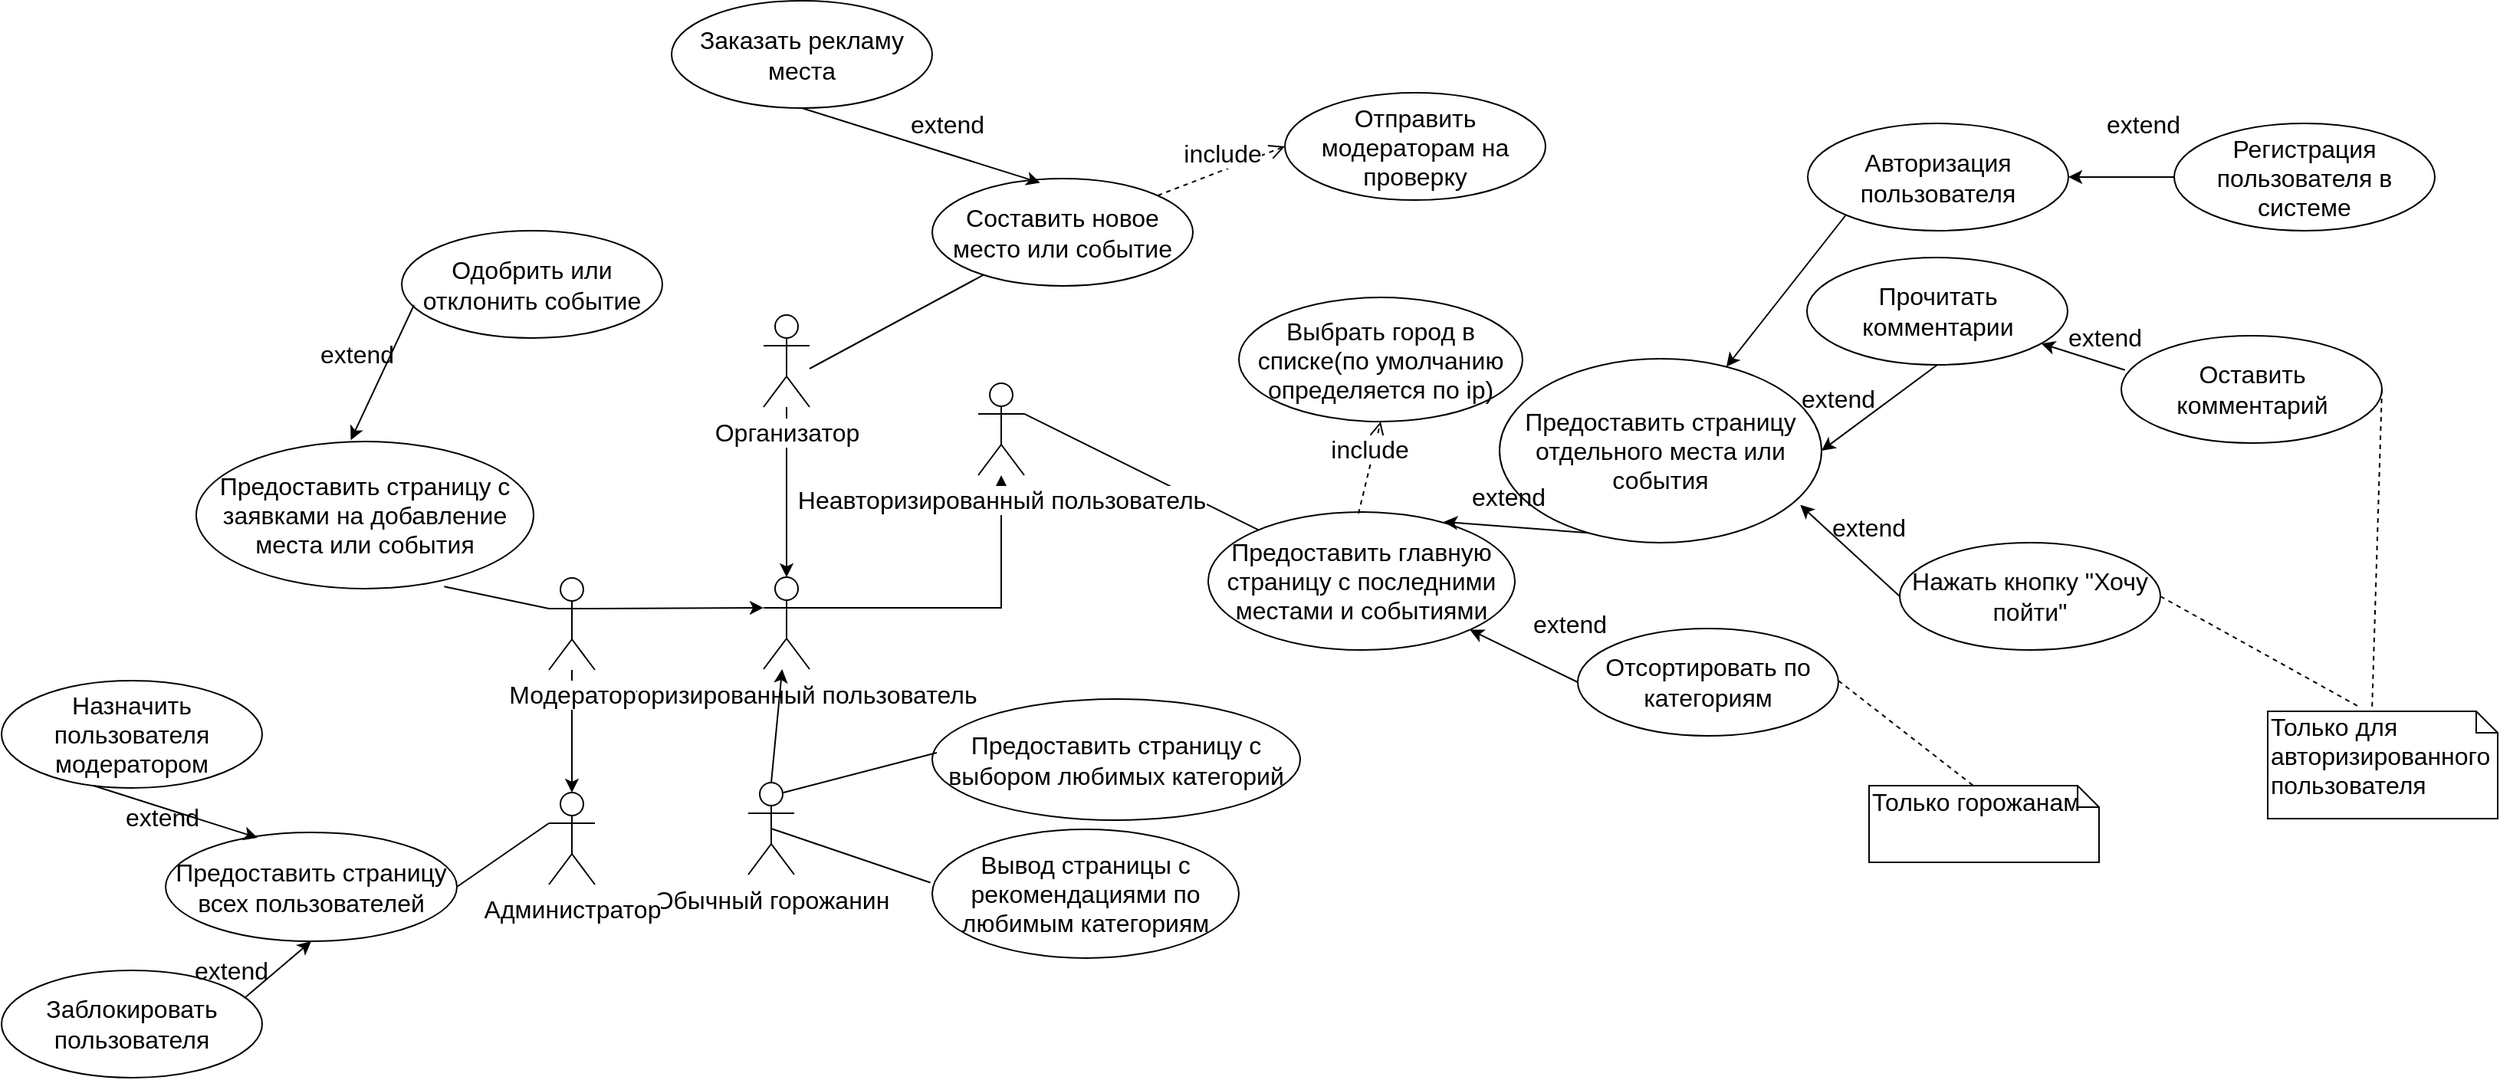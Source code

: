 <mxfile version="12.2.9" type="github" pages="1">
  <diagram id="u1nDRi898SEgDuD9-lZf" name="Page-1">
    <mxGraphModel dx="2640" dy="918" grid="1" gridSize="10" guides="1" tooltips="1" connect="1" arrows="1" fold="1" page="1" pageScale="1" pageWidth="827" pageHeight="1169" math="0" shadow="0">
      <root>
        <mxCell id="0"/>
        <mxCell id="1" parent="0"/>
        <mxCell id="8umzi9sZa_IY-OGStx1o-46" style="edgeStyle=orthogonalEdgeStyle;rounded=0;orthogonalLoop=1;jettySize=auto;html=1;exitX=1;exitY=0.333;exitDx=0;exitDy=0;exitPerimeter=0;fontSize=16;" edge="1" parent="1" source="AobaGqpmd5NbLkJ6BFAJ-1" target="AobaGqpmd5NbLkJ6BFAJ-34">
          <mxGeometry relative="1" as="geometry">
            <Array as="points">
              <mxPoint x="-300" y="442"/>
              <mxPoint x="-175" y="442"/>
            </Array>
          </mxGeometry>
        </mxCell>
        <mxCell id="AobaGqpmd5NbLkJ6BFAJ-1" value="Авторизированный пользователь" style="shape=umlActor;verticalLabelPosition=bottom;labelBackgroundColor=#ffffff;verticalAlign=top;html=1;outlineConnect=0;fontSize=16;" parent="1" vertex="1">
          <mxGeometry x="-330" y="422.5" width="30" height="60" as="geometry"/>
        </mxCell>
        <mxCell id="AobaGqpmd5NbLkJ6BFAJ-4" value="Авторизация пользователя" style="ellipse;whiteSpace=wrap;html=1;fillColor=none;fontSize=16;" parent="1" vertex="1">
          <mxGeometry x="351" y="126.5" width="170" height="70" as="geometry"/>
        </mxCell>
        <mxCell id="AobaGqpmd5NbLkJ6BFAJ-6" value="Предоставить главную страницу с последними местами и событиями" style="ellipse;whiteSpace=wrap;html=1;fillColor=none;fontSize=16;" parent="1" vertex="1">
          <mxGeometry x="-40" y="380" width="200" height="90" as="geometry"/>
        </mxCell>
        <mxCell id="AobaGqpmd5NbLkJ6BFAJ-7" value="" style="endArrow=none;html=1;exitX=1;exitY=0.333;exitDx=0;exitDy=0;exitPerimeter=0;fontSize=16;" parent="1" source="AobaGqpmd5NbLkJ6BFAJ-34" target="AobaGqpmd5NbLkJ6BFAJ-6" edge="1">
          <mxGeometry width="50" height="50" relative="1" as="geometry">
            <mxPoint x="-350" y="571.5" as="sourcePoint"/>
            <mxPoint x="-300" y="521.5" as="targetPoint"/>
          </mxGeometry>
        </mxCell>
        <mxCell id="AobaGqpmd5NbLkJ6BFAJ-8" value="" style="endArrow=classic;html=1;exitX=0;exitY=1;exitDx=0;exitDy=0;fontSize=16;" parent="1" source="AobaGqpmd5NbLkJ6BFAJ-4" target="AobaGqpmd5NbLkJ6BFAJ-23" edge="1">
          <mxGeometry width="50" height="50" relative="1" as="geometry">
            <mxPoint x="998.5" y="-124.5" as="sourcePoint"/>
            <mxPoint x="888.5" y="-134.5" as="targetPoint"/>
          </mxGeometry>
        </mxCell>
        <mxCell id="AobaGqpmd5NbLkJ6BFAJ-11" value="Регистрация пользователя в системе" style="ellipse;whiteSpace=wrap;html=1;fillColor=none;fontSize=16;" parent="1" vertex="1">
          <mxGeometry x="590" y="126.5" width="170" height="70" as="geometry"/>
        </mxCell>
        <mxCell id="AobaGqpmd5NbLkJ6BFAJ-12" value="" style="endArrow=classic;html=1;entryX=1;entryY=0.5;entryDx=0;entryDy=0;exitX=0;exitY=0.5;exitDx=0;exitDy=0;fontSize=16;" parent="1" source="AobaGqpmd5NbLkJ6BFAJ-11" edge="1" target="AobaGqpmd5NbLkJ6BFAJ-4">
          <mxGeometry width="50" height="50" relative="1" as="geometry">
            <mxPoint x="590" y="121.5" as="sourcePoint"/>
            <mxPoint x="624.79" y="137.36" as="targetPoint"/>
          </mxGeometry>
        </mxCell>
        <mxCell id="AobaGqpmd5NbLkJ6BFAJ-13" value="extend" style="text;html=1;strokeColor=none;fillColor=none;align=center;verticalAlign=middle;whiteSpace=wrap;rounded=0;fontSize=16;" parent="1" vertex="1">
          <mxGeometry x="550" y="116.5" width="40" height="20" as="geometry"/>
        </mxCell>
        <mxCell id="AobaGqpmd5NbLkJ6BFAJ-15" value="Обычный горожанин" style="shape=umlActor;verticalLabelPosition=bottom;labelBackgroundColor=#ffffff;verticalAlign=top;html=1;outlineConnect=0;fontSize=16;" parent="1" vertex="1">
          <mxGeometry x="-340" y="556.5" width="30" height="60" as="geometry"/>
        </mxCell>
        <mxCell id="AobaGqpmd5NbLkJ6BFAJ-18" value="" style="endArrow=classic;html=1;fontSize=16;" parent="1" target="AobaGqpmd5NbLkJ6BFAJ-1" edge="1">
          <mxGeometry width="50" height="50" relative="1" as="geometry">
            <mxPoint x="-325" y="556.5" as="sourcePoint"/>
            <mxPoint x="-275" y="506.5" as="targetPoint"/>
          </mxGeometry>
        </mxCell>
        <mxCell id="AobaGqpmd5NbLkJ6BFAJ-19" value="" style="endArrow=none;html=1;fontSize=16;" parent="1" edge="1">
          <mxGeometry width="50" height="50" relative="1" as="geometry">
            <mxPoint x="-317" y="563" as="sourcePoint"/>
            <mxPoint x="-217" y="537" as="targetPoint"/>
          </mxGeometry>
        </mxCell>
        <mxCell id="AobaGqpmd5NbLkJ6BFAJ-20" value="Предоставить страницу с выбором любимых категорий" style="ellipse;whiteSpace=wrap;html=1;fillColor=none;fontSize=16;" parent="1" vertex="1">
          <mxGeometry x="-220" y="502" width="240" height="79" as="geometry"/>
        </mxCell>
        <mxCell id="AobaGqpmd5NbLkJ6BFAJ-21" value="" style="endArrow=none;html=1;exitX=0.5;exitY=0.5;exitDx=0;exitDy=0;exitPerimeter=0;entryX=-0.006;entryY=0.414;entryDx=0;entryDy=0;entryPerimeter=0;fontSize=16;" parent="1" source="AobaGqpmd5NbLkJ6BFAJ-15" target="AobaGqpmd5NbLkJ6BFAJ-22" edge="1">
          <mxGeometry width="50" height="50" relative="1" as="geometry">
            <mxPoint x="-281" y="652" as="sourcePoint"/>
            <mxPoint x="-172.828" y="646.392" as="targetPoint"/>
          </mxGeometry>
        </mxCell>
        <mxCell id="AobaGqpmd5NbLkJ6BFAJ-22" value="Вывод страницы с рекомендациями по любимым категориям" style="ellipse;whiteSpace=wrap;html=1;fillColor=none;fontSize=16;" parent="1" vertex="1">
          <mxGeometry x="-220" y="587" width="200" height="84" as="geometry"/>
        </mxCell>
        <mxCell id="AobaGqpmd5NbLkJ6BFAJ-23" value="Предоставить страницу отдельного места или события" style="ellipse;whiteSpace=wrap;html=1;fillColor=none;fontSize=16;" parent="1" vertex="1">
          <mxGeometry x="150" y="280" width="210" height="120" as="geometry"/>
        </mxCell>
        <mxCell id="AobaGqpmd5NbLkJ6BFAJ-28" value="Прочитать комментарии" style="ellipse;whiteSpace=wrap;html=1;fillColor=none;fontSize=16;" parent="1" vertex="1">
          <mxGeometry x="350.5" y="214" width="170" height="70" as="geometry"/>
        </mxCell>
        <mxCell id="AobaGqpmd5NbLkJ6BFAJ-26" value="" style="endArrow=classic;html=1;exitX=0.278;exitY=0.947;exitDx=0;exitDy=0;entryX=0.768;entryY=0.071;entryDx=0;entryDy=0;entryPerimeter=0;fontSize=16;exitPerimeter=0;" parent="1" target="AobaGqpmd5NbLkJ6BFAJ-6" edge="1" source="AobaGqpmd5NbLkJ6BFAJ-23">
          <mxGeometry width="50" height="50" relative="1" as="geometry">
            <mxPoint x="242" y="369" as="sourcePoint"/>
            <mxPoint x="127" y="370" as="targetPoint"/>
          </mxGeometry>
        </mxCell>
        <mxCell id="AobaGqpmd5NbLkJ6BFAJ-27" value="extend" style="text;html=1;strokeColor=none;fillColor=none;align=center;verticalAlign=middle;whiteSpace=wrap;rounded=0;fontSize=16;" parent="1" vertex="1">
          <mxGeometry x="135.5" y="360" width="40" height="20" as="geometry"/>
        </mxCell>
        <mxCell id="AobaGqpmd5NbLkJ6BFAJ-30" value="" style="endArrow=classic;html=1;exitX=0.5;exitY=1;exitDx=0;exitDy=0;entryX=1;entryY=0.5;entryDx=0;entryDy=0;fontSize=16;" parent="1" source="AobaGqpmd5NbLkJ6BFAJ-28" target="AobaGqpmd5NbLkJ6BFAJ-23" edge="1">
          <mxGeometry width="50" height="50" relative="1" as="geometry">
            <mxPoint x="242" y="495.5" as="sourcePoint"/>
            <mxPoint x="127" y="496.5" as="targetPoint"/>
          </mxGeometry>
        </mxCell>
        <mxCell id="AobaGqpmd5NbLkJ6BFAJ-31" value="extend" style="text;html=1;strokeColor=none;fillColor=none;align=center;verticalAlign=middle;whiteSpace=wrap;rounded=0;fontSize=16;" parent="1" vertex="1">
          <mxGeometry x="351" y="296" width="40" height="20" as="geometry"/>
        </mxCell>
        <mxCell id="AobaGqpmd5NbLkJ6BFAJ-34" value="Неавторизированный пользователь" style="shape=umlActor;verticalLabelPosition=bottom;labelBackgroundColor=#ffffff;verticalAlign=top;html=1;outlineConnect=0;fontSize=16;" parent="1" vertex="1">
          <mxGeometry x="-190" y="296" width="30" height="60" as="geometry"/>
        </mxCell>
        <mxCell id="AobaGqpmd5NbLkJ6BFAJ-50" value="Оставить комментарий" style="ellipse;whiteSpace=wrap;html=1;fillColor=none;fontSize=16;" parent="1" vertex="1">
          <mxGeometry x="555.5" y="265" width="170" height="70" as="geometry"/>
        </mxCell>
        <mxCell id="AobaGqpmd5NbLkJ6BFAJ-53" value="" style="edgeStyle=orthogonalEdgeStyle;rounded=0;orthogonalLoop=1;jettySize=auto;html=1;entryX=0.5;entryY=0;entryDx=0;entryDy=0;entryPerimeter=0;fontSize=16;" parent="1" source="AobaGqpmd5NbLkJ6BFAJ-51" target="AobaGqpmd5NbLkJ6BFAJ-1" edge="1">
          <mxGeometry relative="1" as="geometry">
            <mxPoint x="-300" y="366.5" as="targetPoint"/>
          </mxGeometry>
        </mxCell>
        <mxCell id="AobaGqpmd5NbLkJ6BFAJ-51" value="Организатор" style="shape=umlActor;verticalLabelPosition=bottom;labelBackgroundColor=#ffffff;verticalAlign=top;html=1;outlineConnect=0;fontSize=16;" parent="1" vertex="1">
          <mxGeometry x="-330" y="251.5" width="30" height="60" as="geometry"/>
        </mxCell>
        <mxCell id="AobaGqpmd5NbLkJ6BFAJ-57" value="Отсортировать по категориям" style="ellipse;whiteSpace=wrap;html=1;fillColor=none;fontSize=16;" parent="1" vertex="1">
          <mxGeometry x="201" y="456" width="170" height="70" as="geometry"/>
        </mxCell>
        <mxCell id="AobaGqpmd5NbLkJ6BFAJ-58" value="Составить новое место или событие" style="ellipse;whiteSpace=wrap;html=1;fillColor=none;fontSize=16;" parent="1" vertex="1">
          <mxGeometry x="-220" y="162.5" width="170" height="70" as="geometry"/>
        </mxCell>
        <mxCell id="AobaGqpmd5NbLkJ6BFAJ-59" value="" style="endArrow=none;html=1;exitX=1;exitY=0.333;exitDx=0;exitDy=0;exitPerimeter=0;fontSize=16;" parent="1" target="AobaGqpmd5NbLkJ6BFAJ-58" edge="1">
          <mxGeometry width="50" height="50" relative="1" as="geometry">
            <mxPoint x="-300" y="286.5" as="sourcePoint"/>
            <mxPoint x="-300" y="365.5" as="targetPoint"/>
          </mxGeometry>
        </mxCell>
        <mxCell id="AobaGqpmd5NbLkJ6BFAJ-60" value="include" style="html=1;verticalAlign=bottom;endArrow=open;dashed=1;endSize=8;entryX=0;entryY=0.5;entryDx=0;entryDy=0;fontSize=16;" parent="1" source="AobaGqpmd5NbLkJ6BFAJ-58" edge="1" target="AobaGqpmd5NbLkJ6BFAJ-61">
          <mxGeometry relative="1" as="geometry">
            <mxPoint x="-128.5" y="128.5" as="sourcePoint"/>
            <mxPoint x="-21.5" y="148.5" as="targetPoint"/>
          </mxGeometry>
        </mxCell>
        <mxCell id="AobaGqpmd5NbLkJ6BFAJ-61" value="Отправить модераторам на проверку" style="ellipse;whiteSpace=wrap;html=1;fillColor=none;fontSize=16;" parent="1" vertex="1">
          <mxGeometry x="10" y="106.5" width="170" height="70" as="geometry"/>
        </mxCell>
        <mxCell id="AobaGqpmd5NbLkJ6BFAJ-62" value="" style="endArrow=classic;html=1;exitX=0;exitY=0.5;exitDx=0;exitDy=0;entryX=1;entryY=1;entryDx=0;entryDy=0;fixDash=0;fontSize=16;" parent="1" source="AobaGqpmd5NbLkJ6BFAJ-57" edge="1" target="AobaGqpmd5NbLkJ6BFAJ-6">
          <mxGeometry width="50" height="50" relative="1" as="geometry">
            <mxPoint x="274.0" y="407" as="sourcePoint"/>
            <mxPoint x="135.56" y="428.97" as="targetPoint"/>
          </mxGeometry>
        </mxCell>
        <mxCell id="AobaGqpmd5NbLkJ6BFAJ-63" value="extend" style="text;html=1;strokeColor=none;fillColor=none;align=center;verticalAlign=middle;whiteSpace=wrap;rounded=0;fontSize=16;" parent="1" vertex="1">
          <mxGeometry x="175.5" y="442.5" width="40" height="20" as="geometry"/>
        </mxCell>
        <mxCell id="8umzi9sZa_IY-OGStx1o-4" value="" style="endArrow=classic;html=1;exitX=0.014;exitY=0.32;exitDx=0;exitDy=0;exitPerimeter=0;fontSize=16;" edge="1" parent="1" source="AobaGqpmd5NbLkJ6BFAJ-50" target="AobaGqpmd5NbLkJ6BFAJ-28">
          <mxGeometry width="50" height="50" relative="1" as="geometry">
            <mxPoint x="500.5" y="247" as="sourcePoint"/>
            <mxPoint x="419.5" y="306" as="targetPoint"/>
          </mxGeometry>
        </mxCell>
        <mxCell id="8umzi9sZa_IY-OGStx1o-5" value="extend" style="text;html=1;strokeColor=none;fillColor=none;align=center;verticalAlign=middle;whiteSpace=wrap;rounded=0;fontSize=16;" vertex="1" parent="1">
          <mxGeometry x="524.5" y="255.5" width="40" height="20" as="geometry"/>
        </mxCell>
        <mxCell id="8umzi9sZa_IY-OGStx1o-8" value="Нажать кнопку &quot;Хочу пойти&quot;" style="ellipse;whiteSpace=wrap;html=1;fillColor=none;fontSize=16;" vertex="1" parent="1">
          <mxGeometry x="411" y="400" width="170" height="70" as="geometry"/>
        </mxCell>
        <mxCell id="8umzi9sZa_IY-OGStx1o-9" value="" style="endArrow=classic;html=1;exitX=0;exitY=0.5;exitDx=0;exitDy=0;fixDash=0;entryX=0.934;entryY=0.795;entryDx=0;entryDy=0;entryPerimeter=0;fontSize=16;" edge="1" parent="1" source="8umzi9sZa_IY-OGStx1o-8" target="AobaGqpmd5NbLkJ6BFAJ-23">
          <mxGeometry width="50" height="50" relative="1" as="geometry">
            <mxPoint x="454.0" y="331" as="sourcePoint"/>
            <mxPoint x="668.5" y="455.5" as="targetPoint"/>
          </mxGeometry>
        </mxCell>
        <mxCell id="8umzi9sZa_IY-OGStx1o-10" value="extend" style="text;html=1;strokeColor=none;fillColor=none;align=center;verticalAlign=middle;whiteSpace=wrap;rounded=0;fontSize=16;" vertex="1" parent="1">
          <mxGeometry x="371" y="380" width="40" height="20" as="geometry"/>
        </mxCell>
        <mxCell id="8umzi9sZa_IY-OGStx1o-26" value="" style="edgeStyle=orthogonalEdgeStyle;rounded=0;orthogonalLoop=1;jettySize=auto;html=1;fontSize=16;" edge="1" parent="1" source="8umzi9sZa_IY-OGStx1o-11" target="8umzi9sZa_IY-OGStx1o-25">
          <mxGeometry relative="1" as="geometry"/>
        </mxCell>
        <mxCell id="8umzi9sZa_IY-OGStx1o-11" value="Модератор" style="shape=umlActor;verticalLabelPosition=bottom;labelBackgroundColor=#ffffff;verticalAlign=top;html=1;outlineConnect=0;fontSize=16;" vertex="1" parent="1">
          <mxGeometry x="-470" y="423" width="30" height="60" as="geometry"/>
        </mxCell>
        <mxCell id="8umzi9sZa_IY-OGStx1o-25" value="Администратор" style="shape=umlActor;verticalLabelPosition=bottom;labelBackgroundColor=#ffffff;verticalAlign=top;html=1;outlineConnect=0;fontSize=16;" vertex="1" parent="1">
          <mxGeometry x="-470" y="563" width="30" height="60" as="geometry"/>
        </mxCell>
        <mxCell id="8umzi9sZa_IY-OGStx1o-12" value="" style="endArrow=classic;html=1;exitX=1;exitY=0.333;exitDx=0;exitDy=0;exitPerimeter=0;entryX=0;entryY=0.333;entryDx=0;entryDy=0;entryPerimeter=0;fontSize=16;" edge="1" parent="1" source="8umzi9sZa_IY-OGStx1o-11" target="AobaGqpmd5NbLkJ6BFAJ-1">
          <mxGeometry width="50" height="50" relative="1" as="geometry">
            <mxPoint x="-315" y="566.5" as="sourcePoint"/>
            <mxPoint x="-307.885" y="492.5" as="targetPoint"/>
          </mxGeometry>
        </mxCell>
        <mxCell id="8umzi9sZa_IY-OGStx1o-13" value="Заказать рекламу места" style="ellipse;whiteSpace=wrap;html=1;fillColor=none;fontSize=16;" vertex="1" parent="1">
          <mxGeometry x="-390" y="46.5" width="170" height="70" as="geometry"/>
        </mxCell>
        <mxCell id="8umzi9sZa_IY-OGStx1o-14" value="extend" style="text;html=1;strokeColor=none;fillColor=none;align=center;verticalAlign=middle;whiteSpace=wrap;rounded=0;fontSize=16;" vertex="1" parent="1">
          <mxGeometry x="-230" y="116.5" width="40" height="20" as="geometry"/>
        </mxCell>
        <mxCell id="8umzi9sZa_IY-OGStx1o-15" value="" style="endArrow=classic;html=1;exitX=0.5;exitY=1;exitDx=0;exitDy=0;entryX=0.414;entryY=0.039;entryDx=0;entryDy=0;entryPerimeter=0;fontSize=16;" edge="1" parent="1" source="8umzi9sZa_IY-OGStx1o-13" target="AobaGqpmd5NbLkJ6BFAJ-58">
          <mxGeometry width="50" height="50" relative="1" as="geometry">
            <mxPoint x="-352.5" y="48.5" as="sourcePoint"/>
            <mxPoint x="-260" y="157.5" as="targetPoint"/>
          </mxGeometry>
        </mxCell>
        <mxCell id="8umzi9sZa_IY-OGStx1o-20" value="Предоставить страницу с заявками на добавление места или события" style="ellipse;whiteSpace=wrap;html=1;fillColor=none;fontSize=16;" vertex="1" parent="1">
          <mxGeometry x="-700" y="334" width="220" height="96" as="geometry"/>
        </mxCell>
        <mxCell id="8umzi9sZa_IY-OGStx1o-21" value="" style="endArrow=none;html=1;exitX=0;exitY=0.333;exitDx=0;exitDy=0;exitPerimeter=0;entryX=0.735;entryY=0.986;entryDx=0;entryDy=0;entryPerimeter=0;fontSize=16;" edge="1" parent="1" source="8umzi9sZa_IY-OGStx1o-11" target="8umzi9sZa_IY-OGStx1o-20">
          <mxGeometry width="50" height="50" relative="1" as="geometry">
            <mxPoint x="-180" y="460" as="sourcePoint"/>
            <mxPoint x="-71.689" y="453.823" as="targetPoint"/>
          </mxGeometry>
        </mxCell>
        <mxCell id="8umzi9sZa_IY-OGStx1o-22" value="Одобрить или отклонить событие" style="ellipse;whiteSpace=wrap;html=1;fillColor=none;fontSize=16;" vertex="1" parent="1">
          <mxGeometry x="-566" y="196.5" width="170" height="70" as="geometry"/>
        </mxCell>
        <mxCell id="8umzi9sZa_IY-OGStx1o-23" value="extend" style="text;html=1;strokeColor=none;fillColor=none;align=center;verticalAlign=middle;whiteSpace=wrap;rounded=0;fontSize=16;" vertex="1" parent="1">
          <mxGeometry x="-615" y="266.5" width="40" height="20" as="geometry"/>
        </mxCell>
        <mxCell id="8umzi9sZa_IY-OGStx1o-24" value="" style="endArrow=classic;html=1;exitX=0;exitY=0.5;exitDx=0;exitDy=0;fontSize=16;" edge="1" parent="1">
          <mxGeometry width="50" height="50" relative="1" as="geometry">
            <mxPoint x="-558.0" y="245" as="sourcePoint"/>
            <mxPoint x="-599.214" y="333.109" as="targetPoint"/>
          </mxGeometry>
        </mxCell>
        <mxCell id="8umzi9sZa_IY-OGStx1o-29" value="Предоставить страницу всех пользователей" style="ellipse;whiteSpace=wrap;html=1;fillColor=none;fontSize=16;" vertex="1" parent="1">
          <mxGeometry x="-720" y="589" width="190" height="71" as="geometry"/>
        </mxCell>
        <mxCell id="8umzi9sZa_IY-OGStx1o-30" value="" style="endArrow=none;html=1;exitX=0;exitY=0.333;exitDx=0;exitDy=0;exitPerimeter=0;entryX=1;entryY=0.5;entryDx=0;entryDy=0;fontSize=16;" edge="1" parent="1" target="8umzi9sZa_IY-OGStx1o-29">
          <mxGeometry width="50" height="50" relative="1" as="geometry">
            <mxPoint x="-470" y="583" as="sourcePoint"/>
            <mxPoint x="-575.05" y="543.02" as="targetPoint"/>
          </mxGeometry>
        </mxCell>
        <mxCell id="8umzi9sZa_IY-OGStx1o-31" value="Заблокировать пользователя" style="ellipse;whiteSpace=wrap;html=1;fillColor=none;fontSize=16;" vertex="1" parent="1">
          <mxGeometry x="-827" y="679" width="170" height="70" as="geometry"/>
        </mxCell>
        <mxCell id="8umzi9sZa_IY-OGStx1o-32" value="Назначить пользователя модератором" style="ellipse;whiteSpace=wrap;html=1;fillColor=none;fontSize=16;" vertex="1" parent="1">
          <mxGeometry x="-827" y="490" width="170" height="70" as="geometry"/>
        </mxCell>
        <mxCell id="8umzi9sZa_IY-OGStx1o-34" value="extend" style="text;html=1;strokeColor=none;fillColor=none;align=center;verticalAlign=middle;whiteSpace=wrap;rounded=0;fontSize=16;" vertex="1" parent="1">
          <mxGeometry x="-742" y="569" width="40" height="20" as="geometry"/>
        </mxCell>
        <mxCell id="8umzi9sZa_IY-OGStx1o-35" value="" style="endArrow=classic;html=1;exitX=0;exitY=0.5;exitDx=0;exitDy=0;entryX=0.5;entryY=0;entryDx=0;entryDy=0;fontSize=16;" edge="1" parent="1">
          <mxGeometry width="50" height="50" relative="1" as="geometry">
            <mxPoint x="-767.0" y="558.5" as="sourcePoint"/>
            <mxPoint x="-660" y="592.5" as="targetPoint"/>
          </mxGeometry>
        </mxCell>
        <mxCell id="8umzi9sZa_IY-OGStx1o-37" value="extend" style="text;html=1;strokeColor=none;fillColor=none;align=center;verticalAlign=middle;whiteSpace=wrap;rounded=0;fontSize=16;" vertex="1" parent="1">
          <mxGeometry x="-697" y="669" width="40" height="20" as="geometry"/>
        </mxCell>
        <mxCell id="8umzi9sZa_IY-OGStx1o-38" value="" style="endArrow=classic;html=1;exitX=0;exitY=0.5;exitDx=0;exitDy=0;entryX=0.5;entryY=1;entryDx=0;entryDy=0;fontSize=16;" edge="1" parent="1" target="8umzi9sZa_IY-OGStx1o-29">
          <mxGeometry width="50" height="50" relative="1" as="geometry">
            <mxPoint x="-668.5" y="697" as="sourcePoint"/>
            <mxPoint x="-561.5" y="731" as="targetPoint"/>
          </mxGeometry>
        </mxCell>
        <mxCell id="8umzi9sZa_IY-OGStx1o-41" value="include" style="html=1;verticalAlign=bottom;endArrow=open;dashed=1;endSize=8;entryX=0.5;entryY=1;entryDx=0;entryDy=0;exitX=0.5;exitY=0;exitDx=0;exitDy=0;fontSize=16;" edge="1" parent="1" target="8umzi9sZa_IY-OGStx1o-42">
          <mxGeometry relative="1" as="geometry">
            <mxPoint x="58" y="381" as="sourcePoint"/>
            <mxPoint x="-37" y="293.0" as="targetPoint"/>
          </mxGeometry>
        </mxCell>
        <mxCell id="8umzi9sZa_IY-OGStx1o-42" value="Выбрать город в списке(по умолчанию определяется по ip)" style="ellipse;whiteSpace=wrap;html=1;fillColor=none;fontSize=16;" vertex="1" parent="1">
          <mxGeometry x="-20" y="240" width="185" height="81" as="geometry"/>
        </mxCell>
        <mxCell id="8umzi9sZa_IY-OGStx1o-47" value="Только для авторизированного пользователя" style="shape=note;whiteSpace=wrap;html=1;size=14;verticalAlign=top;align=left;spacingTop=-6;fillColor=none;fontSize=16;" vertex="1" parent="1">
          <mxGeometry x="651" y="510" width="150" height="70" as="geometry"/>
        </mxCell>
        <mxCell id="8umzi9sZa_IY-OGStx1o-48" value="" style="endArrow=none;dashed=1;html=1;entryX=0;entryY=0;entryDx=68;entryDy=0;entryPerimeter=0;exitX=1;exitY=0.5;exitDx=0;exitDy=0;fontSize=16;" edge="1" parent="1" target="8umzi9sZa_IY-OGStx1o-47" source="AobaGqpmd5NbLkJ6BFAJ-50">
          <mxGeometry width="50" height="50" relative="1" as="geometry">
            <mxPoint x="1089.5" y="329.5" as="sourcePoint"/>
            <mxPoint x="901.5" y="262.5" as="targetPoint"/>
          </mxGeometry>
        </mxCell>
        <mxCell id="8umzi9sZa_IY-OGStx1o-49" value="" style="endArrow=none;dashed=1;html=1;entryX=0.397;entryY=-0.042;entryDx=0;entryDy=0;entryPerimeter=0;exitX=1;exitY=0.5;exitDx=0;exitDy=0;fontSize=16;" edge="1" parent="1" source="8umzi9sZa_IY-OGStx1o-8" target="8umzi9sZa_IY-OGStx1o-47">
          <mxGeometry width="50" height="50" relative="1" as="geometry">
            <mxPoint x="735.5" y="310" as="sourcePoint"/>
            <mxPoint x="838.0" y="466" as="targetPoint"/>
          </mxGeometry>
        </mxCell>
        <mxCell id="8umzi9sZa_IY-OGStx1o-50" value="Только горожанам" style="shape=note;whiteSpace=wrap;html=1;size=14;verticalAlign=top;align=left;spacingTop=-6;fillColor=none;fontSize=16;" vertex="1" parent="1">
          <mxGeometry x="391" y="558.5" width="150" height="50" as="geometry"/>
        </mxCell>
        <mxCell id="8umzi9sZa_IY-OGStx1o-51" value="" style="endArrow=none;dashed=1;html=1;entryX=0;entryY=0;entryDx=68;entryDy=0;entryPerimeter=0;exitX=1;exitY=0.5;exitDx=0;exitDy=0;fontSize=16;" edge="1" parent="1" target="8umzi9sZa_IY-OGStx1o-50">
          <mxGeometry width="50" height="50" relative="1" as="geometry">
            <mxPoint x="371.0" y="490" as="sourcePoint"/>
            <mxPoint x="609.55" y="508.9" as="targetPoint"/>
          </mxGeometry>
        </mxCell>
      </root>
    </mxGraphModel>
  </diagram>
</mxfile>
